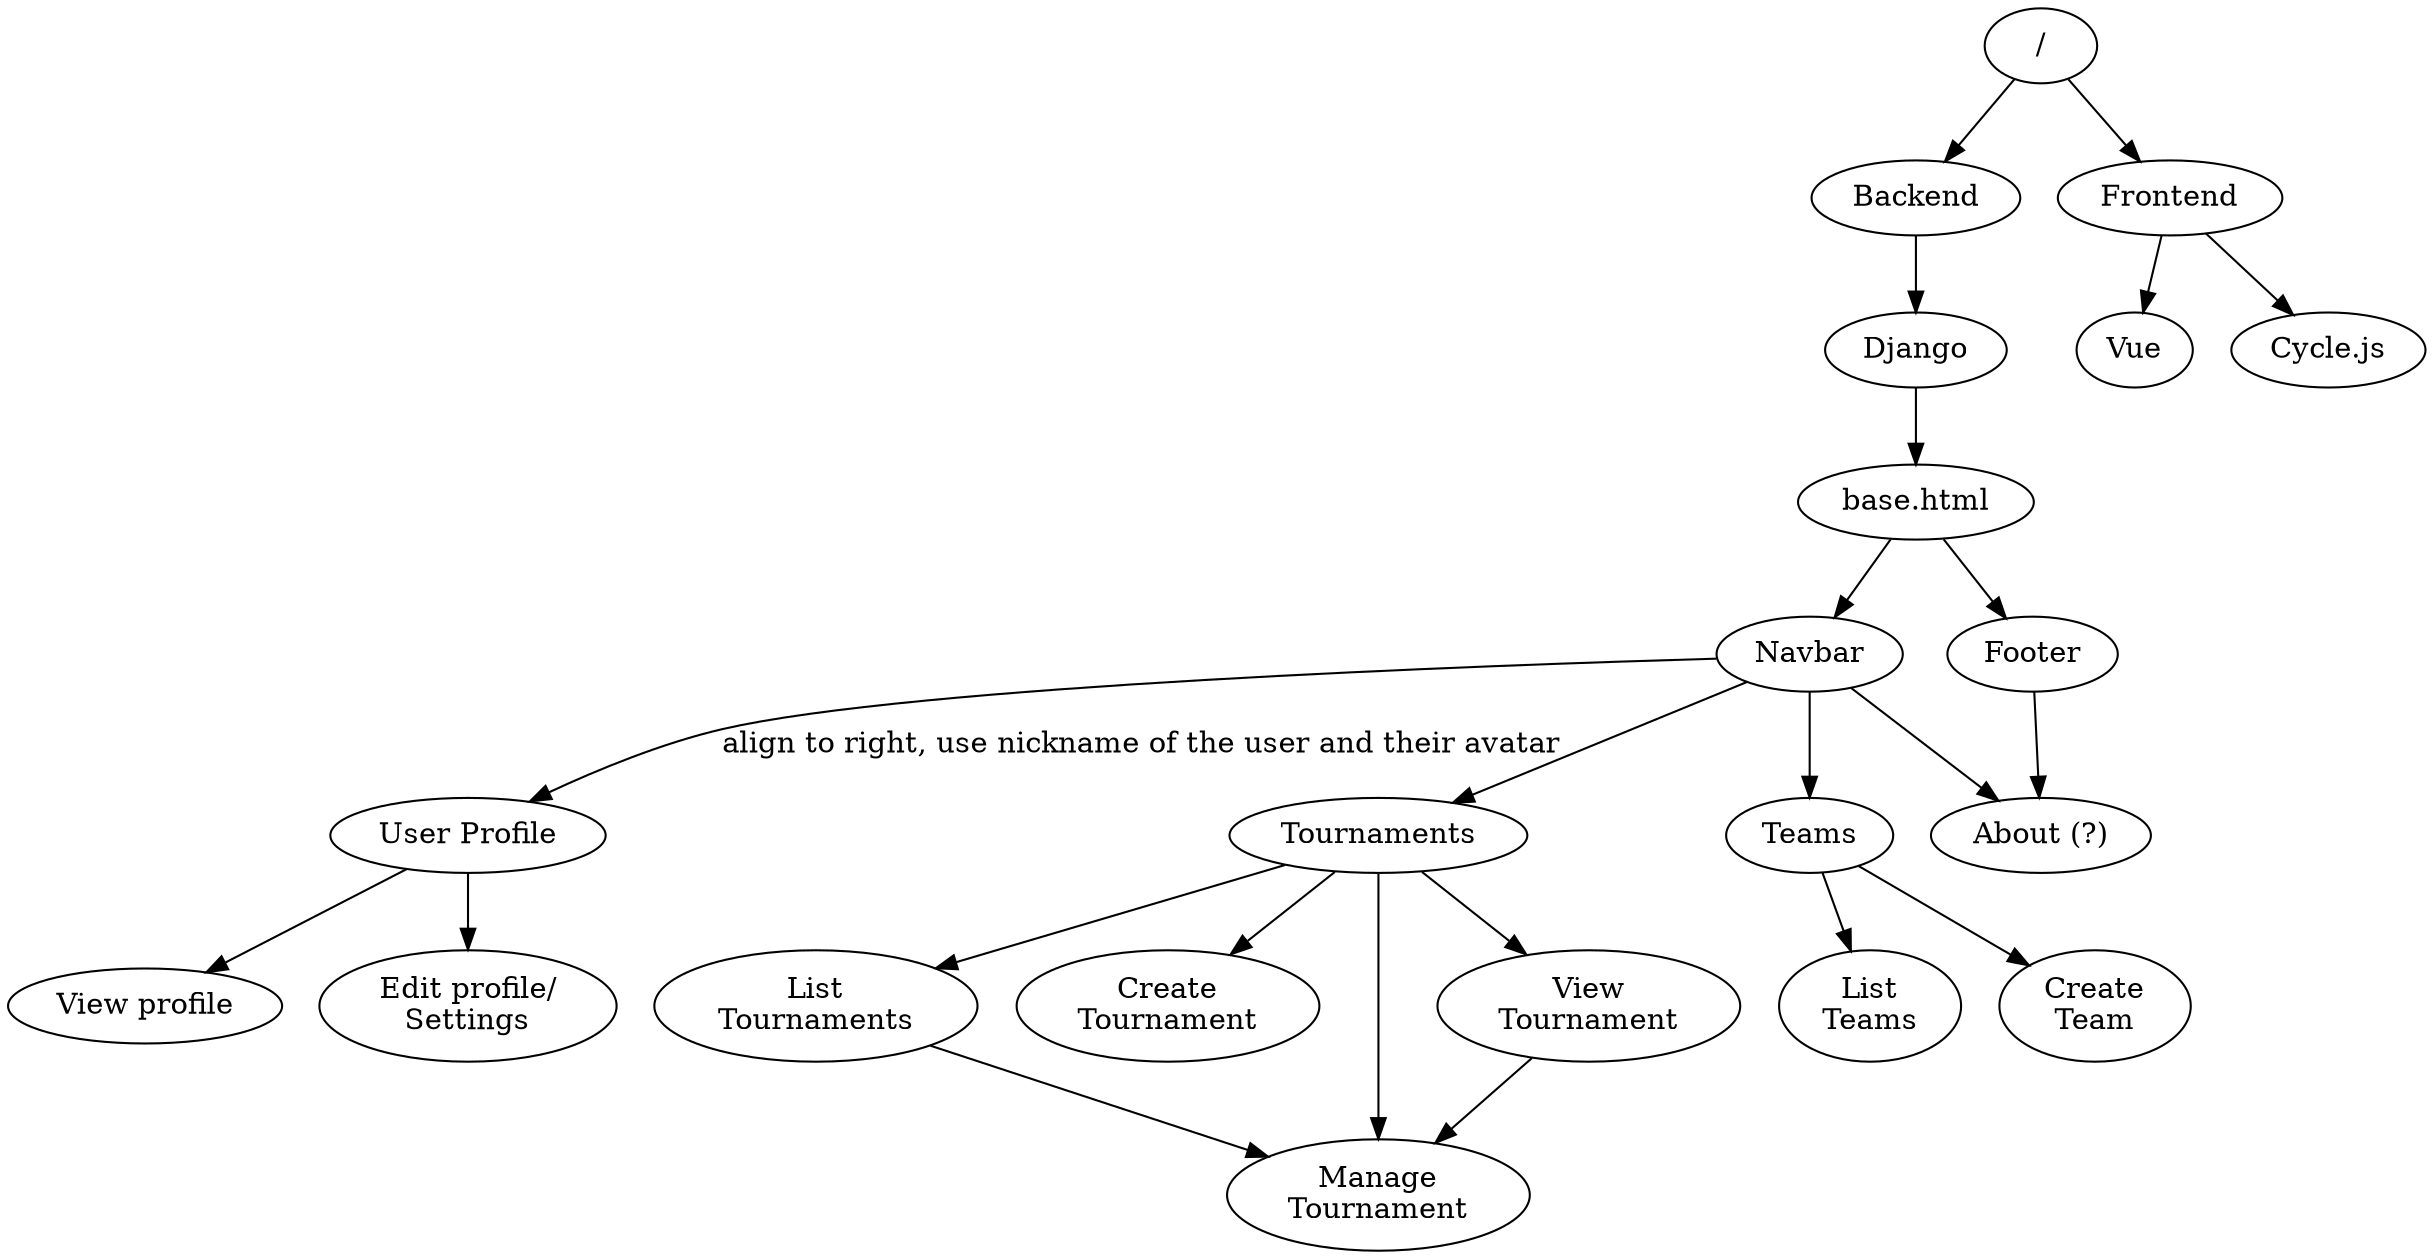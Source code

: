 digraph G {
    "/" -> "Backend"
    "/" -> "Frontend"

    "Backend" -> "Django"
    "Frontend" -> "Vue"
    "Frontend" -> "Cycle.js"

    "Django" -> "base.html"

    "base.html" -> "Navbar"
    "base.html" -> "Footer"

    "Navbar" -> "User Profile" [label="align to right, use nickname of the user and their avatar"]
    "Navbar" -> "Tournaments"
    "Navbar" -> "Teams"
    "Navbar" -> "About (?)"

    "Footer" -> "About (?)"

    "User Profile" -> "View profile"
    "User Profile" -> "Edit profile/\nSettings"

    "Tournaments" -> "List\nTournaments"
    "Tournaments" -> "Create\nTournament"
    "Tournaments" -> "Manage\nTournament"
    "Tournaments" -> "View\nTournament"

    "View\nTournament" -> "Manage\nTournament" 
    "List\nTournaments" -> "Manage\nTournament"

    "Teams" -> "List\nTeams"
    "Teams" -> "Create\nTeam"
}